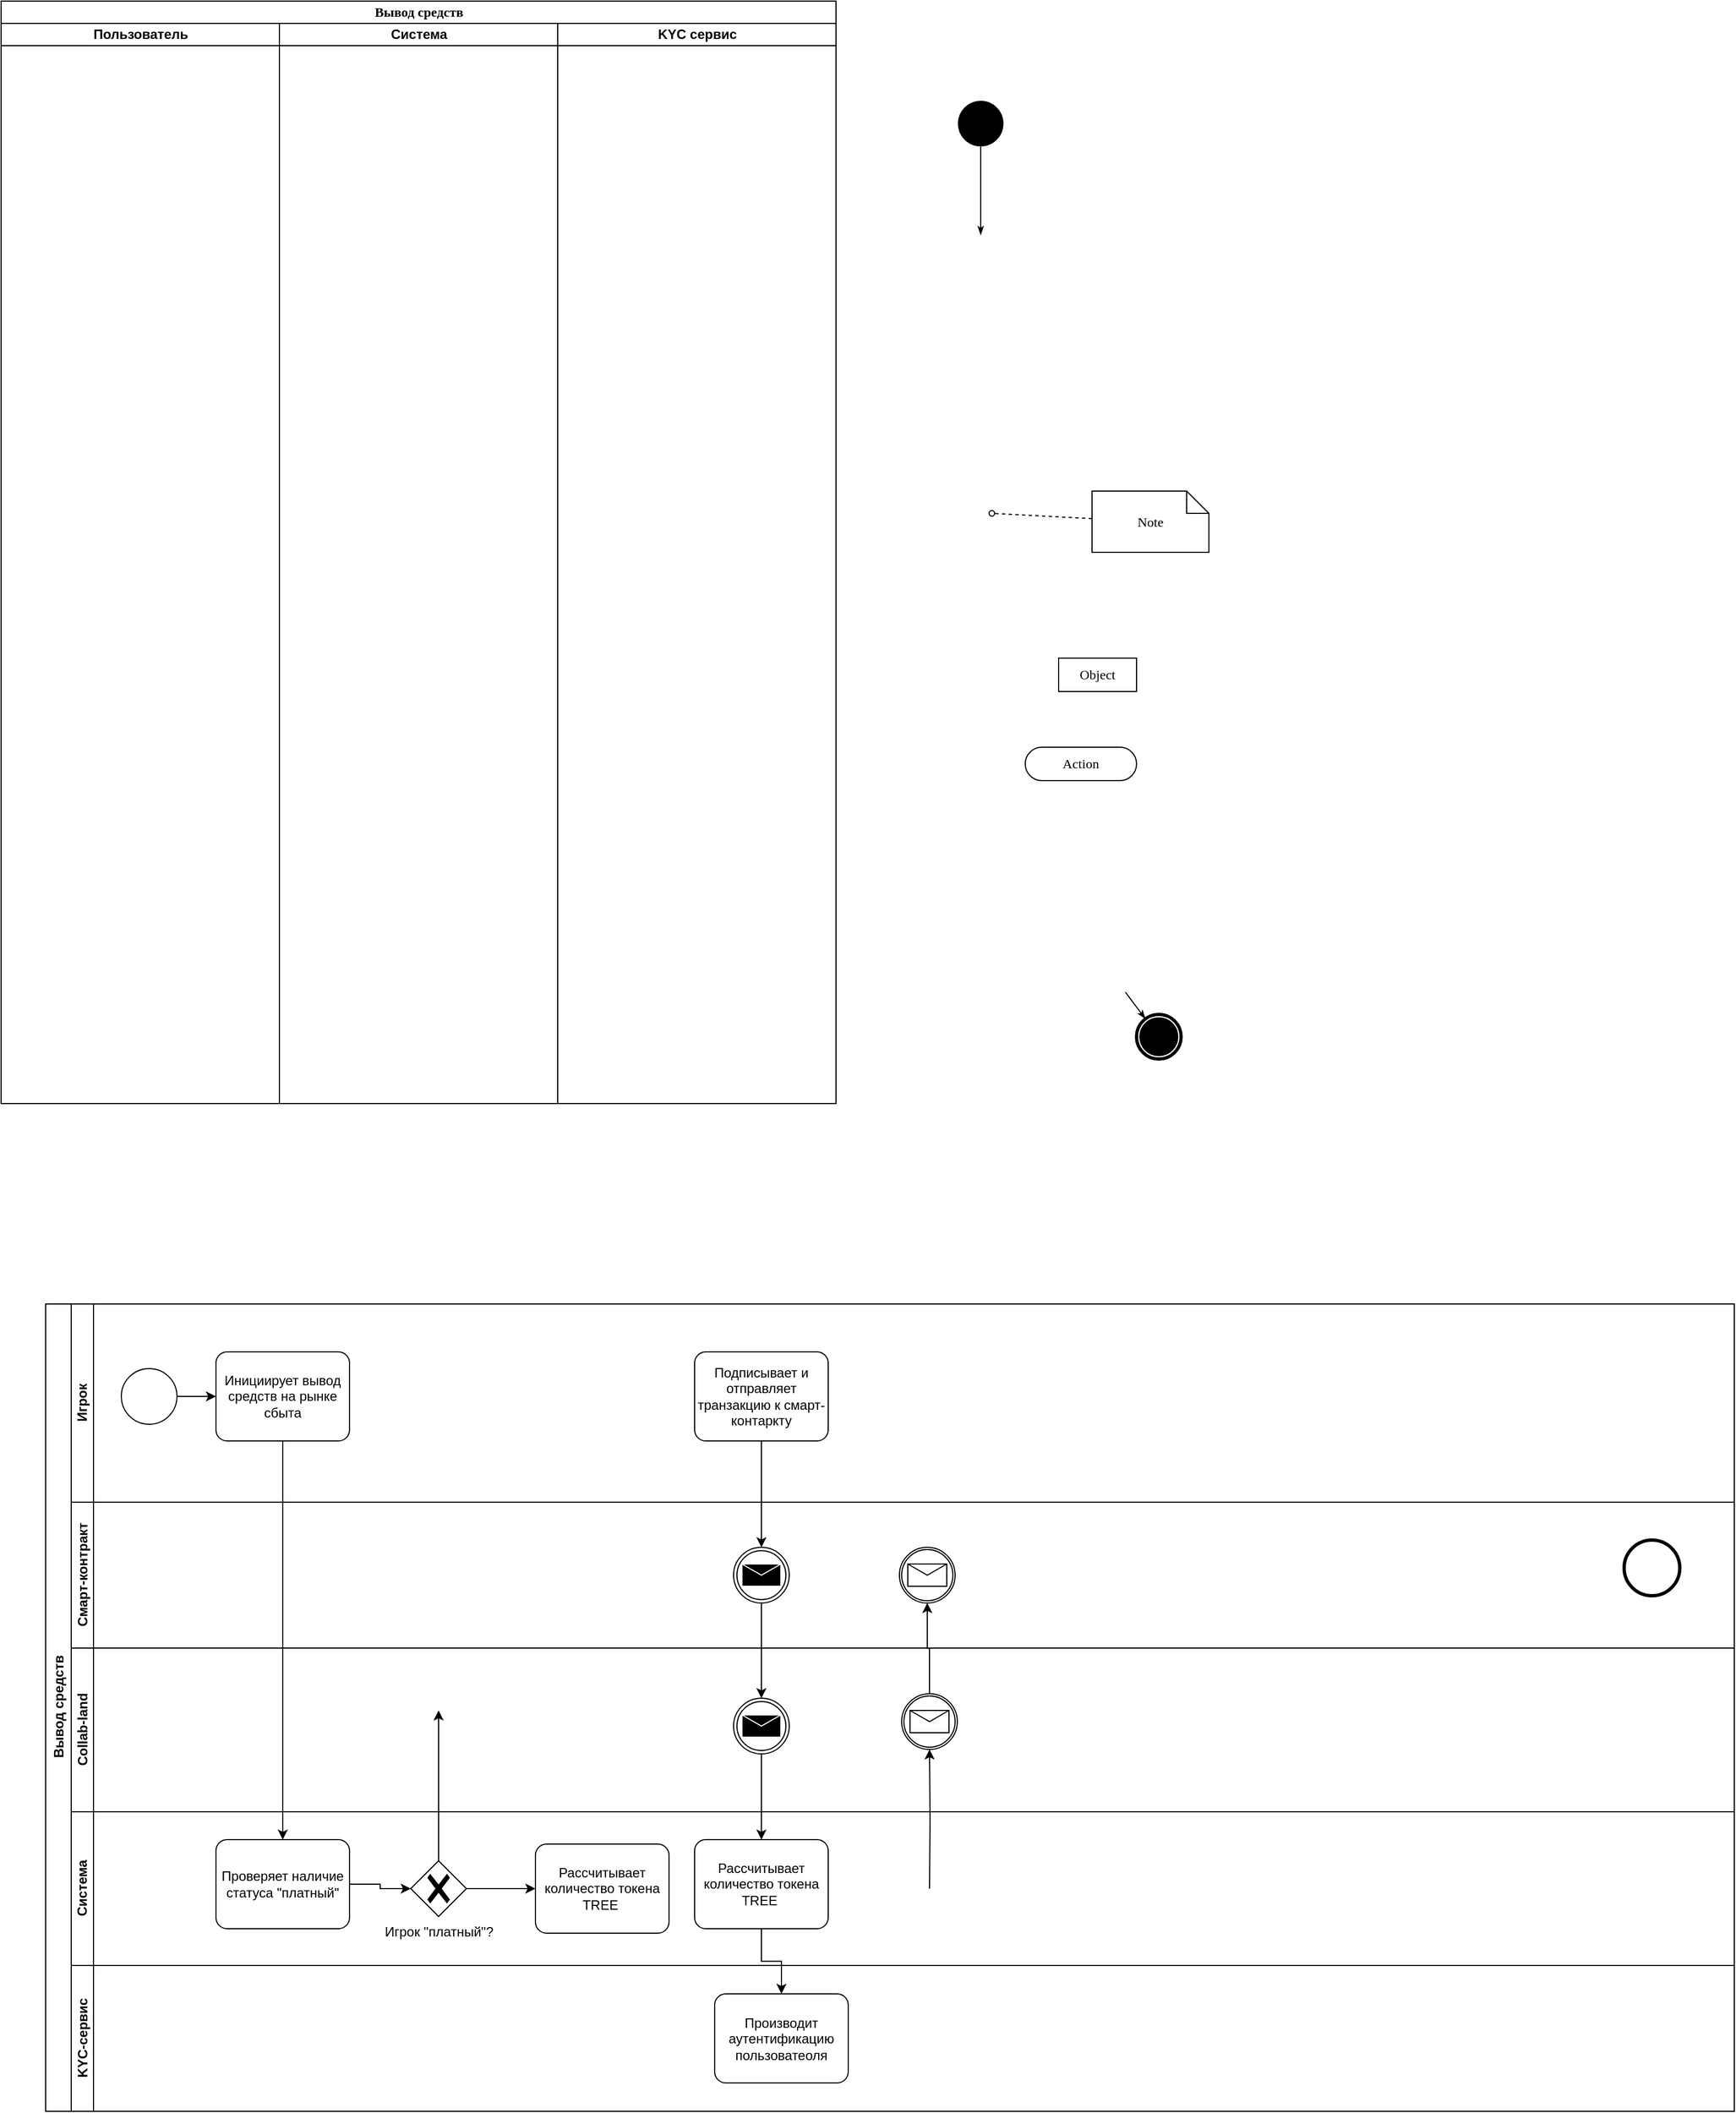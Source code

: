 <mxfile version="20.8.23" type="github">
  <diagram name="Page-1" id="0783ab3e-0a74-02c8-0abd-f7b4e66b4bec">
    <mxGraphModel dx="1687" dy="945" grid="0" gridSize="10" guides="1" tooltips="0" connect="1" arrows="1" fold="1" page="0" pageScale="1" pageWidth="850" pageHeight="1100" background="none" math="0" shadow="0">
      <root>
        <mxCell id="0" />
        <mxCell id="1" parent="0" />
        <mxCell id="1c1d494c118603dd-1" value="Вывод средств" style="swimlane;html=1;childLayout=stackLayout;startSize=20;rounded=0;shadow=0;comic=0;labelBackgroundColor=none;strokeWidth=1;fontFamily=Verdana;fontSize=12;align=center;" parent="1" vertex="1">
          <mxGeometry x="40" y="20" width="750" height="990" as="geometry" />
        </mxCell>
        <mxCell id="1c1d494c118603dd-2" value="Пользователь" style="swimlane;html=1;startSize=20;" parent="1c1d494c118603dd-1" vertex="1">
          <mxGeometry y="20" width="250" height="970" as="geometry">
            <mxRectangle y="20" width="40" height="970" as="alternateBounds" />
          </mxGeometry>
        </mxCell>
        <mxCell id="1c1d494c118603dd-3" value="Система" style="swimlane;html=1;startSize=20;" parent="1c1d494c118603dd-1" vertex="1">
          <mxGeometry x="250" y="20" width="250" height="970" as="geometry" />
        </mxCell>
        <mxCell id="1c1d494c118603dd-4" value="KYC сервис" style="swimlane;html=1;startSize=20;" parent="1c1d494c118603dd-1" vertex="1">
          <mxGeometry x="500" y="20" width="250" height="970" as="geometry" />
        </mxCell>
        <mxCell id="1c1d494c118603dd-27" style="edgeStyle=orthogonalEdgeStyle;rounded=0;html=1;labelBackgroundColor=none;startArrow=none;startFill=0;startSize=5;endArrow=classicThin;endFill=1;endSize=5;jettySize=auto;orthogonalLoop=1;strokeWidth=1;fontFamily=Verdana;fontSize=12" parent="1c1d494c118603dd-4" source="60571a20871a0731-4" edge="1">
          <mxGeometry relative="1" as="geometry">
            <mxPoint x="380" y="190" as="targetPoint" />
          </mxGeometry>
        </mxCell>
        <mxCell id="1c1d494c118603dd-22" value="Note" style="shape=note;whiteSpace=wrap;html=1;rounded=0;shadow=0;comic=0;labelBackgroundColor=none;strokeWidth=1;fontFamily=Verdana;fontSize=12;align=center;size=20;" parent="1" vertex="1">
          <mxGeometry x="1020" y="460" width="105" height="55" as="geometry" />
        </mxCell>
        <mxCell id="1c1d494c118603dd-51" style="edgeStyle=none;rounded=0;html=1;dashed=1;labelBackgroundColor=none;startArrow=none;startFill=0;startSize=5;endArrow=oval;endFill=0;endSize=5;jettySize=auto;orthogonalLoop=1;strokeWidth=1;fontFamily=Verdana;fontSize=12" parent="1" source="1c1d494c118603dd-22" edge="1">
          <mxGeometry relative="1" as="geometry">
            <mxPoint x="930" y="480" as="targetPoint" />
          </mxGeometry>
        </mxCell>
        <mxCell id="60571a20871a0731-5" value="" style="shape=mxgraph.bpmn.shape;html=1;verticalLabelPosition=bottom;labelBackgroundColor=#ffffff;verticalAlign=top;perimeter=ellipsePerimeter;outline=end;symbol=terminate;rounded=0;shadow=0;comic=0;strokeWidth=1;fontFamily=Verdana;fontSize=12;align=center;" parent="1" vertex="1">
          <mxGeometry x="1060" y="930" width="40" height="40" as="geometry" />
        </mxCell>
        <mxCell id="1c1d494c118603dd-45" style="edgeStyle=none;rounded=0;html=1;labelBackgroundColor=none;startArrow=none;startFill=0;startSize=5;endArrow=classicThin;endFill=1;endSize=5;jettySize=auto;orthogonalLoop=1;strokeWidth=1;fontFamily=Verdana;fontSize=12" parent="1" target="60571a20871a0731-5" edge="1">
          <mxGeometry relative="1" as="geometry">
            <mxPoint x="1050" y="910" as="sourcePoint" />
          </mxGeometry>
        </mxCell>
        <mxCell id="2XV63R50OT4PgbaXAqAe-2" value="Object" style="rounded=0;whiteSpace=wrap;html=1;shadow=0;comic=0;labelBackgroundColor=none;strokeWidth=1;fontFamily=Verdana;fontSize=12;align=center;arcSize=50;" vertex="1" parent="1">
          <mxGeometry x="990" y="610" width="70" height="30" as="geometry" />
        </mxCell>
        <mxCell id="2XV63R50OT4PgbaXAqAe-3" value="Action" style="rounded=1;whiteSpace=wrap;html=1;shadow=0;comic=0;labelBackgroundColor=none;strokeWidth=1;fontFamily=Verdana;fontSize=12;align=center;arcSize=50;" vertex="1" parent="1">
          <mxGeometry x="960" y="690" width="100" height="30" as="geometry" />
        </mxCell>
        <mxCell id="60571a20871a0731-4" value="" style="ellipse;whiteSpace=wrap;html=1;rounded=0;shadow=0;comic=0;labelBackgroundColor=none;strokeWidth=1;fillColor=#000000;fontFamily=Verdana;fontSize=12;align=center;" parent="1" vertex="1">
          <mxGeometry x="900" y="110" width="40" height="40" as="geometry" />
        </mxCell>
        <mxCell id="2XV63R50OT4PgbaXAqAe-25" value="Вывод средств" style="swimlane;childLayout=stackLayout;resizeParent=1;resizeParentMax=0;horizontal=0;startSize=23;horizontalStack=0;html=1;swimlaneLine=1;" vertex="1" parent="1">
          <mxGeometry x="80" y="1190" width="1517" height="725" as="geometry">
            <mxRectangle x="80" y="1190" width="32" height="55" as="alternateBounds" />
          </mxGeometry>
        </mxCell>
        <mxCell id="2XV63R50OT4PgbaXAqAe-26" value="Игрок" style="swimlane;startSize=20;horizontal=0;html=1;" vertex="1" parent="2XV63R50OT4PgbaXAqAe-25">
          <mxGeometry x="23" width="1494" height="178" as="geometry">
            <mxRectangle x="20" width="1490" height="26" as="alternateBounds" />
          </mxGeometry>
        </mxCell>
        <mxCell id="2XV63R50OT4PgbaXAqAe-31" style="edgeStyle=orthogonalEdgeStyle;rounded=0;orthogonalLoop=1;jettySize=auto;html=1;" edge="1" parent="2XV63R50OT4PgbaXAqAe-26" source="2XV63R50OT4PgbaXAqAe-29" target="2XV63R50OT4PgbaXAqAe-30">
          <mxGeometry relative="1" as="geometry">
            <mxPoint x="94.0" y="83.077" as="sourcePoint" />
          </mxGeometry>
        </mxCell>
        <mxCell id="2XV63R50OT4PgbaXAqAe-29" value="" style="points=[[0.145,0.145,0],[0.5,0,0],[0.855,0.145,0],[1,0.5,0],[0.855,0.855,0],[0.5,1,0],[0.145,0.855,0],[0,0.5,0]];shape=mxgraph.bpmn.event;html=1;verticalLabelPosition=bottom;labelBackgroundColor=#ffffff;verticalAlign=top;align=center;perimeter=ellipsePerimeter;outlineConnect=0;aspect=fixed;outline=standard;symbol=general;" vertex="1" parent="2XV63R50OT4PgbaXAqAe-26">
          <mxGeometry x="45" y="58" width="50" height="50" as="geometry" />
        </mxCell>
        <mxCell id="2XV63R50OT4PgbaXAqAe-30" value="Инициирует вывод средств на рынке сбыта" style="points=[[0.25,0,0],[0.5,0,0],[0.75,0,0],[1,0.25,0],[1,0.5,0],[1,0.75,0],[0.75,1,0],[0.5,1,0],[0.25,1,0],[0,0.75,0],[0,0.5,0],[0,0.25,0]];shape=mxgraph.bpmn.task;whiteSpace=wrap;rectStyle=rounded;size=10;html=1;taskMarker=abstract;" vertex="1" parent="2XV63R50OT4PgbaXAqAe-26">
          <mxGeometry x="130" y="43" width="120" height="80" as="geometry" />
        </mxCell>
        <mxCell id="2XV63R50OT4PgbaXAqAe-34" value="Подписывает и отправляет транзакцию к смарт-контаркту" style="points=[[0.25,0,0],[0.5,0,0],[0.75,0,0],[1,0.25,0],[1,0.5,0],[1,0.75,0],[0.75,1,0],[0.5,1,0],[0.25,1,0],[0,0.75,0],[0,0.5,0],[0,0.25,0]];shape=mxgraph.bpmn.task;whiteSpace=wrap;rectStyle=rounded;size=10;html=1;taskMarker=abstract;" vertex="1" parent="2XV63R50OT4PgbaXAqAe-26">
          <mxGeometry x="560" y="43" width="120" height="80" as="geometry" />
        </mxCell>
        <mxCell id="2XV63R50OT4PgbaXAqAe-39" value="Смарт-контракт" style="swimlane;startSize=20;horizontal=0;html=1;" vertex="1" parent="2XV63R50OT4PgbaXAqAe-25">
          <mxGeometry x="23" y="178" width="1494" height="131" as="geometry" />
        </mxCell>
        <mxCell id="2XV63R50OT4PgbaXAqAe-45" value="" style="points=[[0.145,0.145,0],[0.5,0,0],[0.855,0.145,0],[1,0.5,0],[0.855,0.855,0],[0.5,1,0],[0.145,0.855,0],[0,0.5,0]];shape=mxgraph.bpmn.event;html=1;verticalLabelPosition=bottom;labelBackgroundColor=#ffffff;verticalAlign=top;align=center;perimeter=ellipsePerimeter;outlineConnect=0;aspect=fixed;outline=throwing;symbol=message;" vertex="1" parent="2XV63R50OT4PgbaXAqAe-39">
          <mxGeometry x="595" y="40.5" width="50" height="50" as="geometry" />
        </mxCell>
        <mxCell id="2XV63R50OT4PgbaXAqAe-16" value="" style="points=[[0.145,0.145,0],[0.5,0,0],[0.855,0.145,0],[1,0.5,0],[0.855,0.855,0],[0.5,1,0],[0.145,0.855,0],[0,0.5,0]];shape=mxgraph.bpmn.event;html=1;verticalLabelPosition=bottom;labelBackgroundColor=#ffffff;verticalAlign=top;align=center;perimeter=ellipsePerimeter;outlineConnect=0;aspect=fixed;outline=end;symbol=terminate2;" vertex="1" parent="2XV63R50OT4PgbaXAqAe-39">
          <mxGeometry x="1395" y="34" width="50" height="50" as="geometry" />
        </mxCell>
        <mxCell id="2XV63R50OT4PgbaXAqAe-54" value="" style="points=[[0.145,0.145,0],[0.5,0,0],[0.855,0.145,0],[1,0.5,0],[0.855,0.855,0],[0.5,1,0],[0.145,0.855,0],[0,0.5,0]];shape=mxgraph.bpmn.event;html=1;verticalLabelPosition=bottom;labelBackgroundColor=#ffffff;verticalAlign=top;align=center;perimeter=ellipsePerimeter;outlineConnect=0;aspect=fixed;outline=catching;symbol=message;" vertex="1" parent="2XV63R50OT4PgbaXAqAe-39">
          <mxGeometry x="744" y="40.5" width="50" height="50" as="geometry" />
        </mxCell>
        <mxCell id="2XV63R50OT4PgbaXAqAe-53" style="edgeStyle=orthogonalEdgeStyle;rounded=0;orthogonalLoop=1;jettySize=auto;html=1;entryX=0.5;entryY=1;entryDx=0;entryDy=0;entryPerimeter=0;" edge="1" parent="2XV63R50OT4PgbaXAqAe-25" target="2XV63R50OT4PgbaXAqAe-52">
          <mxGeometry relative="1" as="geometry">
            <mxPoint x="794" y="525" as="sourcePoint" />
          </mxGeometry>
        </mxCell>
        <mxCell id="2XV63R50OT4PgbaXAqAe-55" style="edgeStyle=orthogonalEdgeStyle;rounded=0;orthogonalLoop=1;jettySize=auto;html=1;entryX=0.5;entryY=1;entryDx=0;entryDy=0;entryPerimeter=0;" edge="1" parent="2XV63R50OT4PgbaXAqAe-25" source="2XV63R50OT4PgbaXAqAe-52" target="2XV63R50OT4PgbaXAqAe-54">
          <mxGeometry relative="1" as="geometry" />
        </mxCell>
        <mxCell id="2XV63R50OT4PgbaXAqAe-36" value="Collab-land" style="swimlane;startSize=20;horizontal=0;html=1;" vertex="1" parent="2XV63R50OT4PgbaXAqAe-25">
          <mxGeometry x="23" y="309" width="1494" height="147" as="geometry" />
        </mxCell>
        <mxCell id="2XV63R50OT4PgbaXAqAe-48" value="" style="points=[[0.145,0.145,0],[0.5,0,0],[0.855,0.145,0],[1,0.5,0],[0.855,0.855,0],[0.5,1,0],[0.145,0.855,0],[0,0.5,0]];shape=mxgraph.bpmn.event;html=1;verticalLabelPosition=bottom;labelBackgroundColor=#ffffff;verticalAlign=top;align=center;perimeter=ellipsePerimeter;outlineConnect=0;aspect=fixed;outline=throwing;symbol=message;" vertex="1" parent="2XV63R50OT4PgbaXAqAe-36">
          <mxGeometry x="595" y="45" width="50" height="50" as="geometry" />
        </mxCell>
        <mxCell id="2XV63R50OT4PgbaXAqAe-52" value="" style="points=[[0.145,0.145,0],[0.5,0,0],[0.855,0.145,0],[1,0.5,0],[0.855,0.855,0],[0.5,1,0],[0.145,0.855,0],[0,0.5,0]];shape=mxgraph.bpmn.event;html=1;verticalLabelPosition=bottom;labelBackgroundColor=#ffffff;verticalAlign=top;align=center;perimeter=ellipsePerimeter;outlineConnect=0;aspect=fixed;outline=catching;symbol=message;" vertex="1" parent="2XV63R50OT4PgbaXAqAe-36">
          <mxGeometry x="746" y="41" width="50" height="50" as="geometry" />
        </mxCell>
        <mxCell id="2XV63R50OT4PgbaXAqAe-27" value="Система" style="swimlane;startSize=20;horizontal=0;html=1;" vertex="1" parent="2XV63R50OT4PgbaXAqAe-25">
          <mxGeometry x="23" y="456" width="1494" height="138" as="geometry" />
        </mxCell>
        <mxCell id="2XV63R50OT4PgbaXAqAe-33" value="Рассчитывает количество токена TREE&amp;nbsp;" style="points=[[0.25,0,0],[0.5,0,0],[0.75,0,0],[1,0.25,0],[1,0.5,0],[1,0.75,0],[0.75,1,0],[0.5,1,0],[0.25,1,0],[0,0.75,0],[0,0.5,0],[0,0.25,0]];shape=mxgraph.bpmn.task;whiteSpace=wrap;rectStyle=rounded;size=10;html=1;taskMarker=abstract;" vertex="1" parent="2XV63R50OT4PgbaXAqAe-27">
          <mxGeometry x="560" y="25" width="120" height="80" as="geometry" />
        </mxCell>
        <mxCell id="2XV63R50OT4PgbaXAqAe-62" value="Рассчитывает количество токена TREE&amp;nbsp;" style="points=[[0.25,0,0],[0.5,0,0],[0.75,0,0],[1,0.25,0],[1,0.5,0],[1,0.75,0],[0.75,1,0],[0.5,1,0],[0.25,1,0],[0,0.75,0],[0,0.5,0],[0,0.25,0]];shape=mxgraph.bpmn.task;whiteSpace=wrap;rectStyle=rounded;size=10;html=1;taskMarker=abstract;" vertex="1" parent="2XV63R50OT4PgbaXAqAe-27">
          <mxGeometry x="417" y="29" width="120" height="80" as="geometry" />
        </mxCell>
        <mxCell id="2XV63R50OT4PgbaXAqAe-66" style="edgeStyle=orthogonalEdgeStyle;rounded=0;orthogonalLoop=1;jettySize=auto;html=1;" edge="1" parent="2XV63R50OT4PgbaXAqAe-27" source="2XV63R50OT4PgbaXAqAe-65" target="2XV63R50OT4PgbaXAqAe-60">
          <mxGeometry relative="1" as="geometry" />
        </mxCell>
        <mxCell id="2XV63R50OT4PgbaXAqAe-65" value="Проверяет наличие статуса &quot;платный&quot;" style="points=[[0.25,0,0],[0.5,0,0],[0.75,0,0],[1,0.25,0],[1,0.5,0],[1,0.75,0],[0.75,1,0],[0.5,1,0],[0.25,1,0],[0,0.75,0],[0,0.5,0],[0,0.25,0]];shape=mxgraph.bpmn.task;whiteSpace=wrap;rectStyle=rounded;size=10;html=1;taskMarker=abstract;" vertex="1" parent="2XV63R50OT4PgbaXAqAe-27">
          <mxGeometry x="130" y="25" width="120" height="80" as="geometry" />
        </mxCell>
        <mxCell id="2XV63R50OT4PgbaXAqAe-67" style="edgeStyle=orthogonalEdgeStyle;rounded=0;orthogonalLoop=1;jettySize=auto;html=1;" edge="1" parent="2XV63R50OT4PgbaXAqAe-27" source="2XV63R50OT4PgbaXAqAe-60">
          <mxGeometry relative="1" as="geometry">
            <mxPoint x="330" y="-91" as="targetPoint" />
          </mxGeometry>
        </mxCell>
        <mxCell id="2XV63R50OT4PgbaXAqAe-60" value="Игрок &quot;платный&quot;?" style="points=[[0.25,0.25,0],[0.5,0,0],[0.75,0.25,0],[1,0.5,0],[0.75,0.75,0],[0.5,1,0],[0.25,0.75,0],[0,0.5,0]];shape=mxgraph.bpmn.gateway2;html=1;verticalLabelPosition=bottom;labelBackgroundColor=#ffffff;verticalAlign=top;align=center;perimeter=rhombusPerimeter;outlineConnect=0;outline=none;symbol=none;gwType=exclusive;labelPosition=center;" vertex="1" parent="2XV63R50OT4PgbaXAqAe-27">
          <mxGeometry x="305" y="44" width="50" height="50" as="geometry" />
        </mxCell>
        <mxCell id="2XV63R50OT4PgbaXAqAe-63" style="edgeStyle=orthogonalEdgeStyle;rounded=0;orthogonalLoop=1;jettySize=auto;html=1;" edge="1" parent="2XV63R50OT4PgbaXAqAe-27" source="2XV63R50OT4PgbaXAqAe-60" target="2XV63R50OT4PgbaXAqAe-62">
          <mxGeometry relative="1" as="geometry" />
        </mxCell>
        <mxCell id="2XV63R50OT4PgbaXAqAe-50" style="edgeStyle=orthogonalEdgeStyle;rounded=0;orthogonalLoop=1;jettySize=auto;html=1;" edge="1" parent="2XV63R50OT4PgbaXAqAe-25" source="2XV63R50OT4PgbaXAqAe-48" target="2XV63R50OT4PgbaXAqAe-33">
          <mxGeometry relative="1" as="geometry" />
        </mxCell>
        <mxCell id="2XV63R50OT4PgbaXAqAe-49" style="edgeStyle=orthogonalEdgeStyle;rounded=0;orthogonalLoop=1;jettySize=auto;html=1;" edge="1" parent="2XV63R50OT4PgbaXAqAe-25" source="2XV63R50OT4PgbaXAqAe-45" target="2XV63R50OT4PgbaXAqAe-48">
          <mxGeometry relative="1" as="geometry" />
        </mxCell>
        <mxCell id="2XV63R50OT4PgbaXAqAe-42" style="edgeStyle=orthogonalEdgeStyle;rounded=0;orthogonalLoop=1;jettySize=auto;html=1;" edge="1" parent="2XV63R50OT4PgbaXAqAe-25" source="2XV63R50OT4PgbaXAqAe-34" target="2XV63R50OT4PgbaXAqAe-45">
          <mxGeometry relative="1" as="geometry">
            <mxPoint x="643" y="203.5" as="targetPoint" />
          </mxGeometry>
        </mxCell>
        <mxCell id="2XV63R50OT4PgbaXAqAe-57" style="edgeStyle=orthogonalEdgeStyle;rounded=0;orthogonalLoop=1;jettySize=auto;html=1;" edge="1" parent="2XV63R50OT4PgbaXAqAe-25" source="2XV63R50OT4PgbaXAqAe-33" target="2XV63R50OT4PgbaXAqAe-56">
          <mxGeometry relative="1" as="geometry" />
        </mxCell>
        <mxCell id="2XV63R50OT4PgbaXAqAe-28" value="KYC-сервис" style="swimlane;startSize=20;horizontal=0;html=1;" vertex="1" parent="2XV63R50OT4PgbaXAqAe-25">
          <mxGeometry x="23" y="594" width="1494" height="131" as="geometry" />
        </mxCell>
        <mxCell id="2XV63R50OT4PgbaXAqAe-56" value="Производит аутентификацию пользоватеоля" style="points=[[0.25,0,0],[0.5,0,0],[0.75,0,0],[1,0.25,0],[1,0.5,0],[1,0.75,0],[0.75,1,0],[0.5,1,0],[0.25,1,0],[0,0.75,0],[0,0.5,0],[0,0.25,0]];shape=mxgraph.bpmn.task;whiteSpace=wrap;rectStyle=rounded;size=10;html=1;taskMarker=abstract;" vertex="1" parent="2XV63R50OT4PgbaXAqAe-28">
          <mxGeometry x="578" y="25.5" width="120" height="80" as="geometry" />
        </mxCell>
        <mxCell id="2XV63R50OT4PgbaXAqAe-61" style="edgeStyle=orthogonalEdgeStyle;rounded=0;orthogonalLoop=1;jettySize=auto;html=1;" edge="1" parent="2XV63R50OT4PgbaXAqAe-25" source="2XV63R50OT4PgbaXAqAe-30" target="2XV63R50OT4PgbaXAqAe-65">
          <mxGeometry relative="1" as="geometry" />
        </mxCell>
      </root>
    </mxGraphModel>
  </diagram>
</mxfile>
